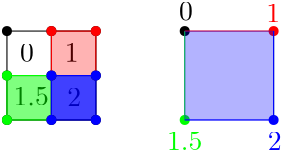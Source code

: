 <?xml version="1.0"?>
<!DOCTYPE ipe SYSTEM "ipe.dtd">
<ipe version="70206" creator="Ipe 7.2.7">
<info created="D:20220623160814" modified="D:20220623160814"/>
<ipestyle name="basic">
<symbol name="arrow/arc(spx)">
<path stroke="sym-stroke" fill="sym-stroke" pen="sym-pen">
0 0 m
-1 0.333 l
-1 -0.333 l
h
</path>
</symbol>
<symbol name="arrow/farc(spx)">
<path stroke="sym-stroke" fill="white" pen="sym-pen">
0 0 m
-1 0.333 l
-1 -0.333 l
h
</path>
</symbol>
<symbol name="arrow/ptarc(spx)">
<path stroke="sym-stroke" fill="sym-stroke" pen="sym-pen">
0 0 m
-1 0.333 l
-0.8 0 l
-1 -0.333 l
h
</path>
</symbol>
<symbol name="arrow/fptarc(spx)">
<path stroke="sym-stroke" fill="white" pen="sym-pen">
0 0 m
-1 0.333 l
-0.8 0 l
-1 -0.333 l
h
</path>
</symbol>
<symbol name="mark/circle(sx)" transformations="translations">
<path fill="sym-stroke">
0.6 0 0 0.6 0 0 e
0.4 0 0 0.4 0 0 e
</path>
</symbol>
<symbol name="mark/disk(sx)" transformations="translations">
<path fill="sym-stroke">
0.6 0 0 0.6 0 0 e
</path>
</symbol>
<symbol name="mark/fdisk(sfx)" transformations="translations">
<group>
<path fill="sym-fill">
0.5 0 0 0.5 0 0 e
</path>
<path fill="sym-stroke" fillrule="eofill">
0.6 0 0 0.6 0 0 e
0.4 0 0 0.4 0 0 e
</path>
</group>
</symbol>
<symbol name="mark/box(sx)" transformations="translations">
<path fill="sym-stroke" fillrule="eofill">
-0.6 -0.6 m
0.6 -0.6 l
0.6 0.6 l
-0.6 0.6 l
h
-0.4 -0.4 m
0.4 -0.4 l
0.4 0.4 l
-0.4 0.4 l
h
</path>
</symbol>
<symbol name="mark/square(sx)" transformations="translations">
<path fill="sym-stroke">
-0.6 -0.6 m
0.6 -0.6 l
0.6 0.6 l
-0.6 0.6 l
h
</path>
</symbol>
<symbol name="mark/fsquare(sfx)" transformations="translations">
<group>
<path fill="sym-fill">
-0.5 -0.5 m
0.5 -0.5 l
0.5 0.5 l
-0.5 0.5 l
h
</path>
<path fill="sym-stroke" fillrule="eofill">
-0.6 -0.6 m
0.6 -0.6 l
0.6 0.6 l
-0.6 0.6 l
h
-0.4 -0.4 m
0.4 -0.4 l
0.4 0.4 l
-0.4 0.4 l
h
</path>
</group>
</symbol>
<symbol name="mark/cross(sx)" transformations="translations">
<group>
<path fill="sym-stroke">
-0.43 -0.57 m
0.57 0.43 l
0.43 0.57 l
-0.57 -0.43 l
h
</path>
<path fill="sym-stroke">
-0.43 0.57 m
0.57 -0.43 l
0.43 -0.57 l
-0.57 0.43 l
h
</path>
</group>
</symbol>
<symbol name="arrow/fnormal(spx)">
<path stroke="sym-stroke" fill="white" pen="sym-pen">
0 0 m
-1 0.333 l
-1 -0.333 l
h
</path>
</symbol>
<symbol name="arrow/pointed(spx)">
<path stroke="sym-stroke" fill="sym-stroke" pen="sym-pen">
0 0 m
-1 0.333 l
-0.8 0 l
-1 -0.333 l
h
</path>
</symbol>
<symbol name="arrow/fpointed(spx)">
<path stroke="sym-stroke" fill="white" pen="sym-pen">
0 0 m
-1 0.333 l
-0.8 0 l
-1 -0.333 l
h
</path>
</symbol>
<symbol name="arrow/linear(spx)">
<path stroke="sym-stroke" pen="sym-pen">
-1 0.333 m
0 0 l
-1 -0.333 l
</path>
</symbol>
<symbol name="arrow/fdouble(spx)">
<path stroke="sym-stroke" fill="white" pen="sym-pen">
0 0 m
-1 0.333 l
-1 -0.333 l
h
-1 0 m
-2 0.333 l
-2 -0.333 l
h
</path>
</symbol>
<symbol name="arrow/double(spx)">
<path stroke="sym-stroke" fill="sym-stroke" pen="sym-pen">
0 0 m
-1 0.333 l
-1 -0.333 l
h
-1 0 m
-2 0.333 l
-2 -0.333 l
h
</path>
</symbol>
<pen name="heavier" value="0.8"/>
<pen name="fat" value="1.2"/>
<pen name="ultrafat" value="2"/>
<symbolsize name="large" value="5"/>
<symbolsize name="small" value="2"/>
<symbolsize name="tiny" value="1.1"/>
<arrowsize name="large" value="10"/>
<arrowsize name="small" value="5"/>
<arrowsize name="tiny" value="3"/>
<color name="red" value="1 0 0"/>
<color name="green" value="0 1 0"/>
<color name="blue" value="0 0 1"/>
<color name="yellow" value="1 1 0"/>
<color name="orange" value="1 0.647 0"/>
<color name="gold" value="1 0.843 0"/>
<color name="purple" value="0.627 0.125 0.941"/>
<color name="gray" value="0.745"/>
<color name="brown" value="0.647 0.165 0.165"/>
<color name="navy" value="0 0 0.502"/>
<color name="pink" value="1 0.753 0.796"/>
<color name="seagreen" value="0.18 0.545 0.341"/>
<color name="turquoise" value="0.251 0.878 0.816"/>
<color name="violet" value="0.933 0.51 0.933"/>
<color name="darkblue" value="0 0 0.545"/>
<color name="darkcyan" value="0 0.545 0.545"/>
<color name="darkgray" value="0.663"/>
<color name="darkgreen" value="0 0.392 0"/>
<color name="darkmagenta" value="0.545 0 0.545"/>
<color name="darkorange" value="1 0.549 0"/>
<color name="darkred" value="0.545 0 0"/>
<color name="lightblue" value="0.678 0.847 0.902"/>
<color name="lightcyan" value="0.878 1 1"/>
<color name="lightgray" value="0.827"/>
<color name="lightgreen" value="0.565 0.933 0.565"/>
<color name="lightyellow" value="1 1 0.878"/>
<dashstyle name="dashed" value="[4] 0"/>
<dashstyle name="dotted" value="[1 3] 0"/>
<dashstyle name="dash dotted" value="[4 2 1 2] 0"/>
<dashstyle name="dash dot dotted" value="[4 2 1 2 1 2] 0"/>
<textsize name="large" value="\large"/>
<textsize name="Large" value="\Large"/>
<textsize name="LARGE" value="\LARGE"/>
<textsize name="huge" value="\huge"/>
<textsize name="Huge" value="\Huge"/>
<textsize name="small" value="\small"/>
<textsize name="footnote" value="\footnotesize"/>
<textsize name="tiny" value="\tiny"/>
<textstyle name="center" begin="\begin{center}" end="\end{center}"/>
<textstyle name="itemize" begin="\begin{itemize}" end="\end{itemize}"/>
<textstyle name="item" begin="\begin{itemize}\item{}" end="\end{itemize}"/>
<gridsize name="4 pts" value="4"/>
<gridsize name="8 pts (~3 mm)" value="8"/>
<gridsize name="16 pts (~6 mm)" value="16"/>
<gridsize name="32 pts (~12 mm)" value="32"/>
<gridsize name="10 pts (~3.5 mm)" value="10"/>
<gridsize name="20 pts (~7 mm)" value="20"/>
<gridsize name="14 pts (~5 mm)" value="14"/>
<gridsize name="28 pts (~10 mm)" value="28"/>
<gridsize name="56 pts (~20 mm)" value="56"/>
<anglesize name="90 deg" value="90"/>
<anglesize name="60 deg" value="60"/>
<anglesize name="45 deg" value="45"/>
<anglesize name="30 deg" value="30"/>
<anglesize name="22.5 deg" value="22.5"/>
<opacity name="10%" value="0.1"/>
<opacity name="30%" value="0.3"/>
<opacity name="50%" value="0.5"/>
<opacity name="75%" value="0.75"/>
<tiling name="falling" angle="-60" step="4" width="1"/>
<tiling name="rising" angle="30" step="4" width="1"/>
</ipestyle>
<page>
<layer name="alpha"/>
<view layers="alpha" active="alpha"/>
<path layer="alpha" stroke="black">
64 768 m
64 736 l
96 736 l
96 768 l
h
</path>
<path stroke="black">
64 752 m
96 752 l
</path>
<path stroke="black">
80 768 m
80 736 l
</path>
<text matrix="1 0 0 1 4.70938 -11.0734" transformations="translations" pos="64 768" stroke="black" type="label" width="4.981" height="6.42" depth="0" valign="baseline" style="math">0</text>
<text matrix="1 0 0 1 4.83666 4.96394" transformations="translations" pos="80 752" stroke="black" type="label" width="4.981" height="6.42" depth="0" valign="baseline" style="math">1</text>
<text matrix="1 0 0 1 5.72763 4.96394" transformations="translations" pos="80 736" stroke="black" type="label" width="4.981" height="6.42" depth="0" valign="baseline" style="math">2</text>
<text matrix="1 0 0 1 -29.6564 5.2185" transformations="translations" pos="96 736" stroke="black" type="label" width="12.73" height="6.42" depth="0" valign="baseline" style="math">1.5</text>
<path stroke="black" fill="red" opacity="30%">
80 768 m
80 752 l
96 752 l
96 768 l
h
</path>
<path stroke="black">
112 736 m
112 736 l
112 736 l
112 736 l
h
</path>
<path stroke="black" fill="green" opacity="50%">
64 752 m
64 736 l
80 736 l
80 752 l
h
</path>
<path stroke="black" fill="blue" opacity="75%">
80 752 m
80 736 l
96 736 l
96 752 l
h
</path>
<use name="mark/disk(sx)" pos="128 768" size="normal" stroke="black"/>
<use name="mark/disk(sx)" pos="160 768" size="normal" stroke="red"/>
<use name="mark/disk(sx)" pos="128 736" size="normal" stroke="green"/>
<use name="mark/disk(sx)" pos="160 736" size="normal" stroke="blue"/>
<use name="mark/disk(sx)" pos="64 768" size="normal" stroke="black"/>
<use name="mark/disk(sx)" pos="64 752" size="normal" stroke="black"/>
<use name="mark/disk(sx)" pos="64 736" size="normal" stroke="black"/>
<use name="mark/disk(sx)" pos="80 736" size="normal" stroke="black"/>
<use name="mark/disk(sx)" pos="80 752" size="normal" stroke="black"/>
<use name="mark/disk(sx)" pos="80 768" size="normal" stroke="black"/>
<use name="mark/disk(sx)" pos="96 768" size="normal" stroke="black"/>
<use name="mark/disk(sx)" pos="96 752" size="normal" stroke="black"/>
<use name="mark/disk(sx)" pos="96 736" size="normal" stroke="black"/>
<text matrix="1 0 0 1 61.9253 3.76835" transformations="translations" pos="64 768" stroke="black" type="label" width="4.981" height="6.42" depth="0" valign="baseline" style="math">0</text>
<text matrix="1 0 0 1 77.3102 19.1939" transformations="translations" pos="80 752" stroke="red" type="label" width="4.981" height="6.42" depth="0" valign="baseline" style="math">1</text>
<text matrix="1 0 0 1 25.6088 -10.832" transformations="translations" pos="96 736" stroke="green" type="label" width="12.73" height="6.42" depth="0" valign="baseline" style="math">1.5</text>
<text matrix="1 0 0 1 77.8705 -10.9207" transformations="translations" pos="80 736" stroke="blue" type="label" width="4.981" height="6.42" depth="0" valign="baseline" style="math">2</text>
<path stroke="red">
80 752 m
80 768 l
96 768 l
96 752 l
</path>
<use name="mark/disk(sx)" pos="80 768" size="normal" stroke="red"/>
<use name="mark/disk(sx)" pos="96 768" size="normal" stroke="red"/>
<use name="mark/disk(sx)" pos="64 752" size="normal" stroke="green"/>
<use name="mark/disk(sx)" pos="64 736" size="normal" stroke="green"/>
<path stroke="green">
80 752 m
64 752 l
64 736 l
80 736 l
</path>
<use name="mark/disk(sx)" pos="80 752" size="normal" stroke="blue"/>
<use name="mark/disk(sx)" pos="80 736" size="normal" stroke="blue"/>
<use name="mark/disk(sx)" pos="96 736" size="normal" stroke="blue"/>
<use name="mark/disk(sx)" pos="96 752" size="normal" stroke="blue"/>
<path stroke="blue">
80 752 m
80 736 l
96 736 l
96 752 l
80 752 l
</path>
<path stroke="green">
128 768 m
128 736 l
</path>
<path stroke="red">
128 768 m
160 768 l
</path>
<path stroke="blue">
128 736 m
160 736 l
</path>
<path stroke="seagreen">
160 768 m
160 736 l
</path>
<path stroke="blue">
160 768 m
160 736 l
</path>
<path stroke="blue" fill="blue" opacity="30%">
128 768 m
128 736 l
160 736 l
160 768 l
h
</path>
</page>
</ipe>
